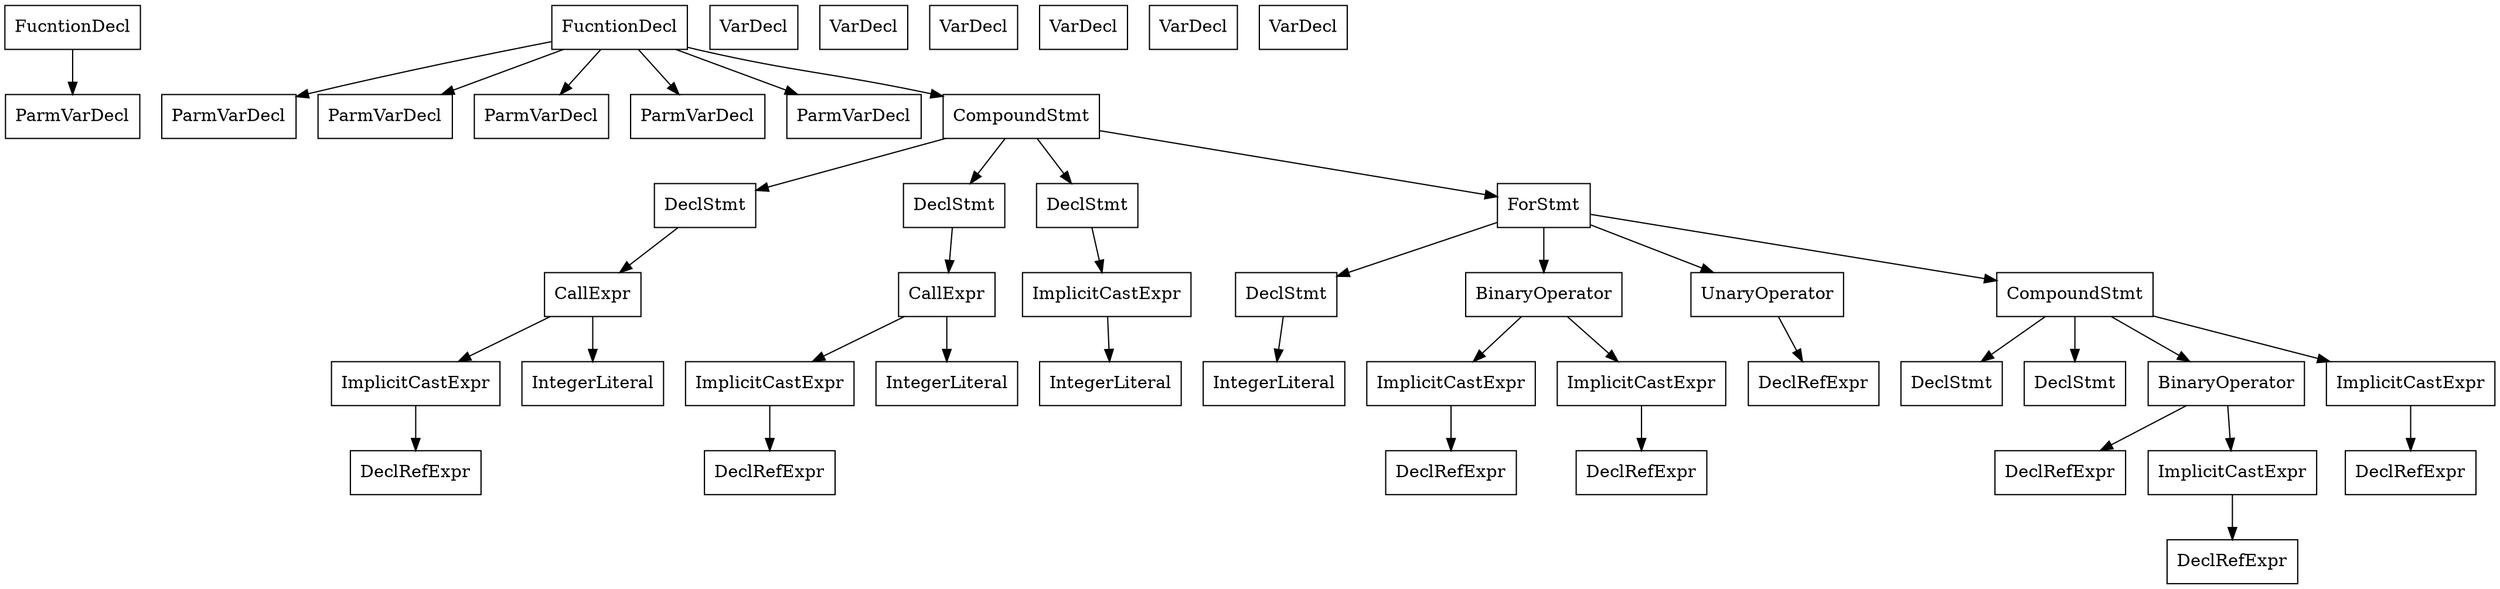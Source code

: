 digraph unnamed { 
Node1001 [ shape=record , label="FucntionDecl" , name="get_global_id" , type="int"];
Node1001 -> Node1002;
Node1002 [ shape=record , label="ParmVarDecl" , name="a" , type="int"];
Node1003 [ shape=record , label="FucntionDecl" , name="matrixMul" , type="void"];
Node1003 -> Node1004;
Node1003 -> Node1005;
Node1003 -> Node1006;
Node1003 -> Node1007;
Node1003 -> Node1008;
Node1003 -> Node1009;
Node1004 [ shape=record , label="ParmVarDecl" , name="C" , type="long"];
Node1005 [ shape=record , label="ParmVarDecl" , name="B" , type="long"];
Node1006 [ shape=record , label="ParmVarDecl" , name="A" , type="long"];
Node1007 [ shape=record , label="ParmVarDecl" , name="wA" , type="int"];
Node1008 [ shape=record , label="ParmVarDecl" , name="wB" , type="int"];
Node1009 [ shape=record , label="CompoundStmt" ];
Node1009 -> Node1010;
Node1009 -> Node1011;
Node1009 -> Node1012;
Node1009 -> Node1013;
Node1010 [ shape=record , label="DeclStmt" ];
Node1010 -> Node1014;
Node1015 [ shape=record , label="VarDecl" , name="tx" , type="int" , value="VALUE" ];
Node1014 [ shape=record , label="CallExpr" ];
Node1014 -> Node1016;
Node1014 -> Node1017;
Node1016 [ shape=record, label="ImplicitCastExpr"];
Node1016 -> Node1018;
Node1018 [ shape=record , label="DeclRefExpr" , name="get_global_id"];
Node1017 [ shape=record , label="IntegerLiteral" , value="0"];
Node1011 [ shape=record , label="DeclStmt" ];
Node1011 -> Node1019;
Node1020 [ shape=record , label="VarDecl" , name="ty" , type="int" , value="VALUE" ];
Node1019 [ shape=record , label="CallExpr" ];
Node1019 -> Node1021;
Node1019 -> Node1022;
Node1021 [ shape=record, label="ImplicitCastExpr"];
Node1021 -> Node1023;
Node1023 [ shape=record , label="DeclRefExpr" , name="get_global_id"];
Node1022 [ shape=record , label="IntegerLiteral" , value="0"];
Node1012 [ shape=record , label="DeclStmt" ];
Node1012 -> Node1024;
Node1025 [ shape=record , label="VarDecl" , name="value" , type="long" , value="VALUE" ];
Node1024 [ shape=record, label="ImplicitCastExpr"];
Node1024 -> Node1026;
Node1026 [ shape=record , label="IntegerLiteral" , value="0"];
Node1013 [ shape=record , label="ForStmt" ];
Node1013 -> Node1027;
Node1013 -> Node1028;
Node1013 -> Node1029;
Node1013 -> Node1030;
Node1027 [ shape=record , label="DeclStmt" ];
Node1027 -> Node1031;
Node1032 [ shape=record , label="VarDecl" , name="k" , type="int" , value="VALUE" ];
Node1031 [ shape=record , label="IntegerLiteral" , value="0"];
Node1028 [ shape=record , label="BinaryOperator" , value="<"];
Node1028 -> Node1033;
Node1028 -> Node1034;
Node1033 [ shape=record, label="ImplicitCastExpr"];
Node1033 -> Node1035;
Node1035 [ shape=record , label="DeclRefExpr" , name="k"];
Node1034 [ shape=record, label="ImplicitCastExpr"];
Node1034 -> Node1036;
Node1036 [ shape=record , label="DeclRefExpr" , name="wA"];
Node1029 [ shape=record , label="UnaryOperator" , value="++"];
Node1029 -> Node1037;
Node1037 [ shape=record , label="DeclRefExpr" , name="k"];
Node1030 [ shape=record , label="CompoundStmt" ];
Node1030 -> Node1038;
Node1030 -> Node1039;
Node1030 -> Node1040;
Node1030 -> Node1041;
Node1038 [ shape=record , label="DeclStmt" ];
Node1042 [ shape=record , label="VarDecl" , name="As" , type="long" , value="VALUE" ];
Node1039 [ shape=record , label="DeclStmt" ];
Node1043 [ shape=record , label="VarDecl" , name="Bs" , type="long" , value="VALUE" ];
Node1040 [ shape=record , label="BinaryOperator" , value="+="];
Node1040 -> Node1044;
Node1040 -> Node1045;
Node1044 [ shape=record , label="DeclRefExpr" , name="value"];
Node1045 [ shape=record, label="ImplicitCastExpr"];
Node1045 -> Node1046;
Node1046 [ shape=record , label="DeclRefExpr" , name="As"];
Node1041 [ shape=record, label="ImplicitCastExpr"];
Node1041 -> Node1047;
Node1047 [ shape=record , label="DeclRefExpr" , name="Bs"];
}
